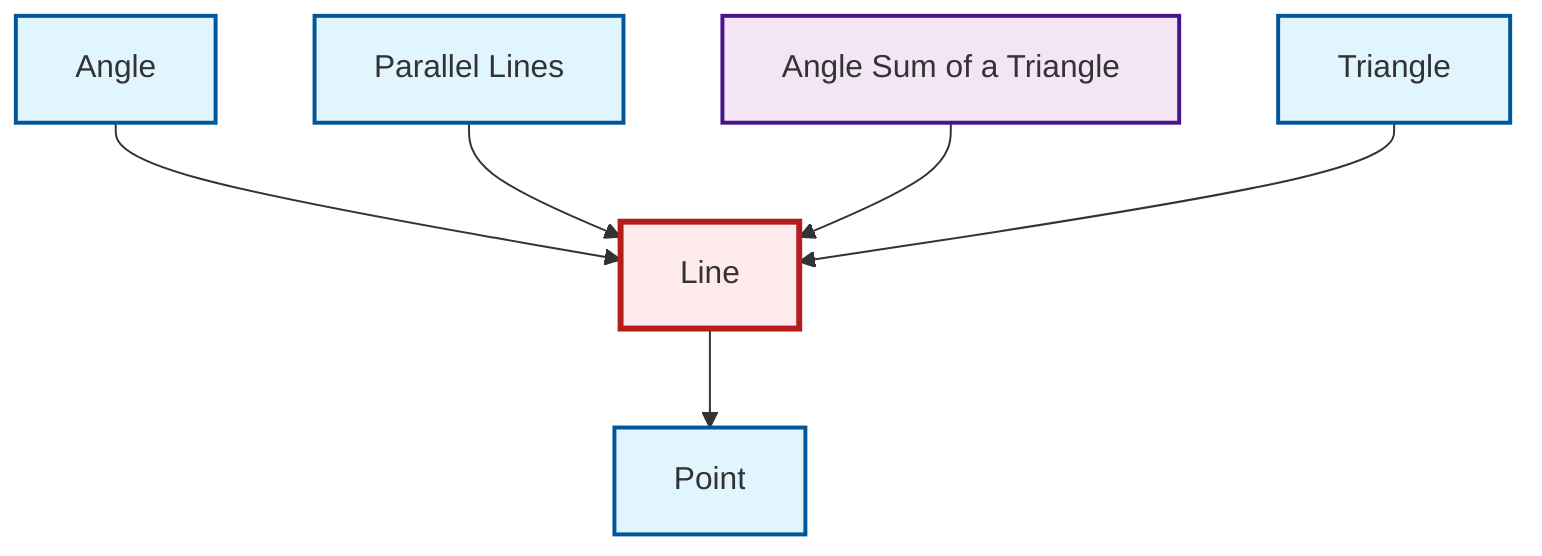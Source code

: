 graph TD
    classDef definition fill:#e1f5fe,stroke:#01579b,stroke-width:2px
    classDef theorem fill:#f3e5f5,stroke:#4a148c,stroke-width:2px
    classDef axiom fill:#fff3e0,stroke:#e65100,stroke-width:2px
    classDef example fill:#e8f5e9,stroke:#1b5e20,stroke-width:2px
    classDef current fill:#ffebee,stroke:#b71c1c,stroke-width:3px
    def-point["Point"]:::definition
    def-parallel["Parallel Lines"]:::definition
    thm-angle-sum-triangle["Angle Sum of a Triangle"]:::theorem
    def-line["Line"]:::definition
    def-angle["Angle"]:::definition
    def-triangle["Triangle"]:::definition
    def-angle --> def-line
    def-parallel --> def-line
    thm-angle-sum-triangle --> def-line
    def-line --> def-point
    def-triangle --> def-line
    class def-line current